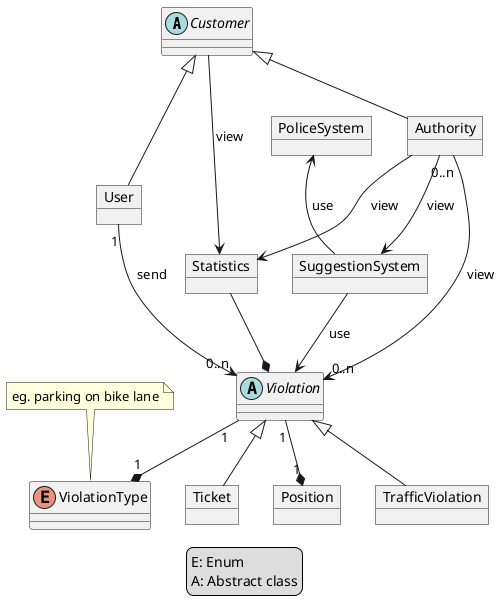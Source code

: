 @startuml Class Diagram

legend
    E: Enum
    A: Abstract class
end legend

skinparam packageStyle rect

abstract Customer
object User
object Authority
abstract Violation
enum ViolationType
object TrafficViolation
object Ticket
object Position
object Statistics
object SuggestionSystem
object PoliceSystem

note top of ViolationType : eg. parking on bike lane

Customer <|-- User
Customer <|-- Authority
Customer --> Statistics : view
Statistics --* Violation
Authority --> Statistics : view
User "1" --> "0..n" Violation : send
Authority "0..n" --> "0..n" Violation : view
Authority --> SuggestionSystem : view
SuggestionSystem --> Violation : "use"
PoliceSystem <-- SuggestionSystem : "use"
Violation <|-- TrafficViolation
Violation <|-- Ticket
Violation "1" --* "1" ViolationType
Violation "1" --* "1" Position

@enduml